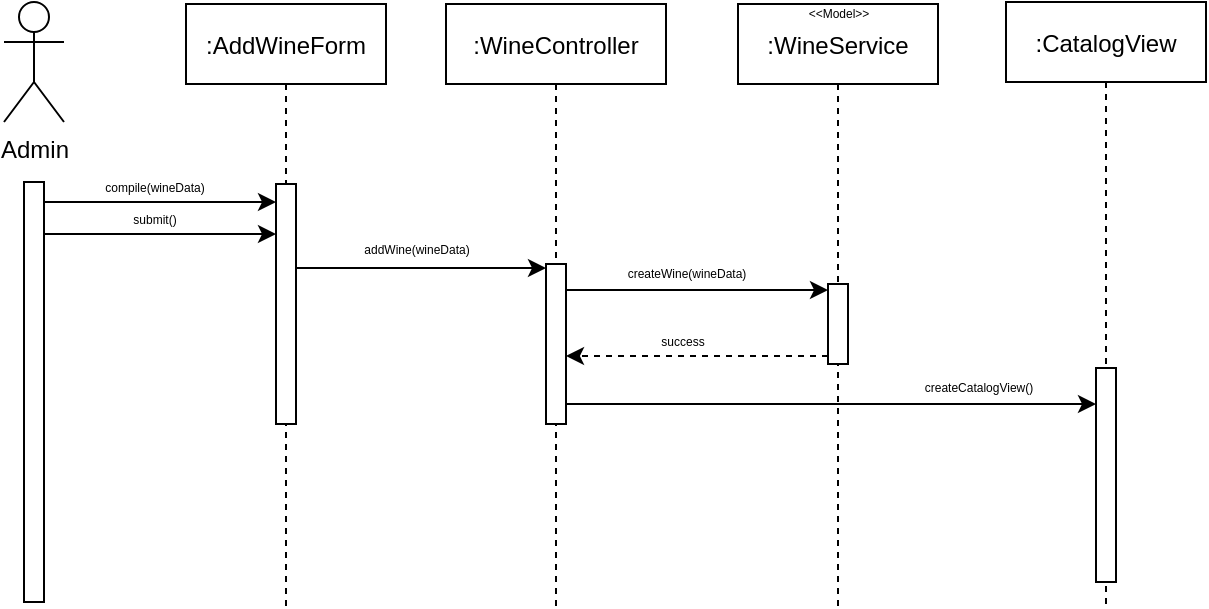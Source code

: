 <mxfile version="16.1.2" type="device" pages="3"><diagram id="PG9I8NiVGjPUl_3dMlGX" name="AddWine"><mxGraphModel dx="823" dy="529" grid="1" gridSize="10" guides="1" tooltips="1" connect="1" arrows="1" fold="1" page="1" pageScale="1" pageWidth="827" pageHeight="1169" math="0" shadow="0"><root><mxCell id="0"/><mxCell id="1" parent="0"/><mxCell id="yVxyKLwYpIVdGaTGdixk-1" value=":AddWineForm" style="shape=umlLifeline;perimeter=lifelinePerimeter;container=1;collapsible=0;recursiveResize=0;rounded=0;shadow=0;strokeWidth=1;" parent="1" vertex="1"><mxGeometry x="130" y="101" width="100" height="301" as="geometry"/></mxCell><mxCell id="yVxyKLwYpIVdGaTGdixk-2" value="" style="points=[];perimeter=orthogonalPerimeter;rounded=0;shadow=0;strokeWidth=1;" parent="yVxyKLwYpIVdGaTGdixk-1" vertex="1"><mxGeometry x="45" y="90" width="10" height="120" as="geometry"/></mxCell><mxCell id="yVxyKLwYpIVdGaTGdixk-4" value="Admin" style="shape=umlActor;verticalLabelPosition=bottom;verticalAlign=top;html=1;outlineConnect=0;" parent="1" vertex="1"><mxGeometry x="39" y="100" width="30" height="60" as="geometry"/></mxCell><mxCell id="yVxyKLwYpIVdGaTGdixk-5" style="edgeStyle=orthogonalEdgeStyle;rounded=0;orthogonalLoop=1;jettySize=auto;html=1;" parent="1" source="yVxyKLwYpIVdGaTGdixk-7" target="yVxyKLwYpIVdGaTGdixk-2" edge="1"><mxGeometry relative="1" as="geometry"><Array as="points"><mxPoint x="119" y="200"/><mxPoint x="119" y="200"/></Array></mxGeometry></mxCell><mxCell id="yVxyKLwYpIVdGaTGdixk-7" value="" style="points=[];perimeter=orthogonalPerimeter;rounded=0;shadow=0;strokeWidth=1;" parent="1" vertex="1"><mxGeometry x="49" y="190" width="10" height="210" as="geometry"/></mxCell><mxCell id="yVxyKLwYpIVdGaTGdixk-8" value=":WineController" style="shape=umlLifeline;perimeter=lifelinePerimeter;container=1;collapsible=0;recursiveResize=0;rounded=0;shadow=0;strokeWidth=1;" parent="1" vertex="1"><mxGeometry x="260" y="101" width="110" height="301" as="geometry"/></mxCell><mxCell id="yVxyKLwYpIVdGaTGdixk-9" value="" style="points=[];perimeter=orthogonalPerimeter;rounded=0;shadow=0;strokeWidth=1;" parent="yVxyKLwYpIVdGaTGdixk-8" vertex="1"><mxGeometry x="50" y="130" width="10" height="80" as="geometry"/></mxCell><mxCell id="yVxyKLwYpIVdGaTGdixk-12" value=":WineService" style="shape=umlLifeline;perimeter=lifelinePerimeter;container=1;collapsible=0;recursiveResize=0;rounded=0;shadow=0;strokeWidth=1;" parent="1" vertex="1"><mxGeometry x="406" y="101" width="100" height="301" as="geometry"/></mxCell><mxCell id="yVxyKLwYpIVdGaTGdixk-13" value="" style="points=[];perimeter=orthogonalPerimeter;rounded=0;shadow=0;strokeWidth=1;" parent="yVxyKLwYpIVdGaTGdixk-12" vertex="1"><mxGeometry x="45" y="140" width="10" height="40" as="geometry"/></mxCell><mxCell id="yVxyKLwYpIVdGaTGdixk-56" value="&amp;lt;&amp;lt;Model&amp;gt;&amp;gt;" style="text;html=1;align=center;verticalAlign=middle;resizable=0;points=[];autosize=1;strokeColor=none;fillColor=none;fontSize=6;" parent="yVxyKLwYpIVdGaTGdixk-12" vertex="1"><mxGeometry x="25" width="50" height="10" as="geometry"/></mxCell><mxCell id="yVxyKLwYpIVdGaTGdixk-16" style="edgeStyle=orthogonalEdgeStyle;rounded=0;orthogonalLoop=1;jettySize=auto;html=1;" parent="1" edge="1"><mxGeometry relative="1" as="geometry"><mxPoint x="310.0" y="233" as="targetPoint"/><Array as="points"><mxPoint x="310" y="233"/></Array><mxPoint x="185.0" y="233" as="sourcePoint"/></mxGeometry></mxCell><mxCell id="yVxyKLwYpIVdGaTGdixk-17" value="addWine(wineData)" style="text;html=1;align=center;verticalAlign=middle;resizable=0;points=[];autosize=1;strokeColor=none;fillColor=none;fontSize=6;" parent="1" vertex="1"><mxGeometry x="210" y="219" width="70" height="10" as="geometry"/></mxCell><mxCell id="yVxyKLwYpIVdGaTGdixk-18" value="compile(wineData)" style="text;html=1;align=center;verticalAlign=middle;resizable=0;points=[];autosize=1;strokeColor=none;fillColor=none;fontSize=6;" parent="1" vertex="1"><mxGeometry x="79" y="188" width="70" height="10" as="geometry"/></mxCell><mxCell id="yVxyKLwYpIVdGaTGdixk-19" value="createWine(wineData)" style="text;html=1;align=center;verticalAlign=middle;resizable=0;points=[];autosize=1;strokeColor=none;fillColor=none;fontSize=6;" parent="1" vertex="1"><mxGeometry x="345" y="231" width="70" height="10" as="geometry"/></mxCell><mxCell id="yVxyKLwYpIVdGaTGdixk-20" style="edgeStyle=orthogonalEdgeStyle;rounded=0;orthogonalLoop=1;jettySize=auto;html=1;" parent="1" target="yVxyKLwYpIVdGaTGdixk-13" edge="1"><mxGeometry relative="1" as="geometry"><mxPoint x="440.0" y="244" as="targetPoint"/><Array as="points"><mxPoint x="320" y="244"/></Array><mxPoint x="320.0" y="246.029" as="sourcePoint"/></mxGeometry></mxCell><mxCell id="yVxyKLwYpIVdGaTGdixk-21" style="edgeStyle=orthogonalEdgeStyle;rounded=0;orthogonalLoop=1;jettySize=auto;html=1;dashed=1;" parent="1" source="yVxyKLwYpIVdGaTGdixk-13" edge="1"><mxGeometry relative="1" as="geometry"><mxPoint x="440.0" y="277" as="sourcePoint"/><mxPoint x="320.0" y="277" as="targetPoint"/><Array as="points"><mxPoint x="422" y="277"/><mxPoint x="422" y="277"/></Array></mxGeometry></mxCell><mxCell id="yVxyKLwYpIVdGaTGdixk-22" value="success" style="text;html=1;align=center;verticalAlign=middle;resizable=0;points=[];autosize=1;strokeColor=none;fillColor=none;fontSize=6;" parent="1" vertex="1"><mxGeometry x="358" y="265" width="40" height="10" as="geometry"/></mxCell><mxCell id="yVxyKLwYpIVdGaTGdixk-23" value="submit()" style="text;html=1;align=center;verticalAlign=middle;resizable=0;points=[];autosize=1;strokeColor=none;fillColor=none;fontSize=6;" parent="1" vertex="1"><mxGeometry x="94" y="204.28" width="40" height="10" as="geometry"/></mxCell><mxCell id="yVxyKLwYpIVdGaTGdixk-24" style="edgeStyle=orthogonalEdgeStyle;rounded=0;orthogonalLoop=1;jettySize=auto;html=1;" parent="1" edge="1" target="yVxyKLwYpIVdGaTGdixk-2"><mxGeometry relative="1" as="geometry"><mxPoint x="59" y="216" as="sourcePoint"/><mxPoint x="170" y="216" as="targetPoint"/><Array as="points"><mxPoint x="150" y="216"/><mxPoint x="150" y="216"/></Array></mxGeometry></mxCell><mxCell id="yVxyKLwYpIVdGaTGdixk-39" value=":CatalogView" style="shape=umlLifeline;perimeter=lifelinePerimeter;container=1;collapsible=0;recursiveResize=0;rounded=0;shadow=0;strokeWidth=1;" parent="1" vertex="1"><mxGeometry x="540" y="100" width="100" height="301" as="geometry"/></mxCell><mxCell id="yVxyKLwYpIVdGaTGdixk-66" value="" style="points=[];perimeter=orthogonalPerimeter;rounded=0;shadow=0;strokeWidth=1;" parent="yVxyKLwYpIVdGaTGdixk-39" vertex="1"><mxGeometry x="45" y="183" width="10" height="107" as="geometry"/></mxCell><mxCell id="GpXBJSW_WyJhwMoQDK7C-1" style="edgeStyle=orthogonalEdgeStyle;rounded=0;orthogonalLoop=1;jettySize=auto;html=1;" edge="1" parent="1" source="yVxyKLwYpIVdGaTGdixk-9" target="yVxyKLwYpIVdGaTGdixk-66"><mxGeometry relative="1" as="geometry"><Array as="points"><mxPoint x="390" y="301"/><mxPoint x="390" y="301"/></Array></mxGeometry></mxCell><mxCell id="GpXBJSW_WyJhwMoQDK7C-2" value="createCatalogView()" style="text;html=1;align=center;verticalAlign=middle;resizable=0;points=[];autosize=1;strokeColor=none;fillColor=none;fontSize=6;" vertex="1" parent="1"><mxGeometry x="491" y="288" width="70" height="10" as="geometry"/></mxCell></root></mxGraphModel></diagram><diagram id="IvuoG0HMx9ZXcisPZhdw" name="UpdateWine"><mxGraphModel dx="701" dy="450" grid="1" gridSize="10" guides="1" tooltips="1" connect="1" arrows="1" fold="1" page="1" pageScale="1" pageWidth="827" pageHeight="1169" math="0" shadow="0"><root><mxCell id="jSZWkTU4lOhl37DjItd2-0"/><mxCell id="jSZWkTU4lOhl37DjItd2-1" parent="jSZWkTU4lOhl37DjItd2-0"/><mxCell id="jB_nCgjG_I9NDxGpspF4-0" value=":UpdateWineForm" style="shape=umlLifeline;perimeter=lifelinePerimeter;container=1;collapsible=0;recursiveResize=0;rounded=0;shadow=0;strokeWidth=1;" parent="jSZWkTU4lOhl37DjItd2-1" vertex="1"><mxGeometry x="110" y="99" width="100" height="301" as="geometry"/></mxCell><mxCell id="jB_nCgjG_I9NDxGpspF4-1" value="" style="points=[];perimeter=orthogonalPerimeter;rounded=0;shadow=0;strokeWidth=1;" parent="jB_nCgjG_I9NDxGpspF4-0" vertex="1"><mxGeometry x="45" y="90" width="10" height="110" as="geometry"/></mxCell><mxCell id="jB_nCgjG_I9NDxGpspF4-2" value="Admin" style="shape=umlActor;verticalLabelPosition=bottom;verticalAlign=top;html=1;outlineConnect=0;" parent="jSZWkTU4lOhl37DjItd2-1" vertex="1"><mxGeometry x="39" y="100" width="30" height="60" as="geometry"/></mxCell><mxCell id="jB_nCgjG_I9NDxGpspF4-3" style="edgeStyle=orthogonalEdgeStyle;rounded=0;orthogonalLoop=1;jettySize=auto;html=1;" parent="jSZWkTU4lOhl37DjItd2-1" source="jB_nCgjG_I9NDxGpspF4-4" target="jB_nCgjG_I9NDxGpspF4-1" edge="1"><mxGeometry relative="1" as="geometry"><Array as="points"><mxPoint x="119" y="200"/><mxPoint x="119" y="200"/></Array></mxGeometry></mxCell><mxCell id="jB_nCgjG_I9NDxGpspF4-4" value="" style="points=[];perimeter=orthogonalPerimeter;rounded=0;shadow=0;strokeWidth=1;" parent="jSZWkTU4lOhl37DjItd2-1" vertex="1"><mxGeometry x="49" y="190" width="10" height="210" as="geometry"/></mxCell><mxCell id="jB_nCgjG_I9NDxGpspF4-5" value=":WineController" style="shape=umlLifeline;perimeter=lifelinePerimeter;container=1;collapsible=0;recursiveResize=0;rounded=0;shadow=0;strokeWidth=1;" parent="jSZWkTU4lOhl37DjItd2-1" vertex="1"><mxGeometry x="240" y="99" width="110" height="301" as="geometry"/></mxCell><mxCell id="jB_nCgjG_I9NDxGpspF4-6" value="" style="points=[];perimeter=orthogonalPerimeter;rounded=0;shadow=0;strokeWidth=1;" parent="jB_nCgjG_I9NDxGpspF4-5" vertex="1"><mxGeometry x="50" y="120" width="10" height="100" as="geometry"/></mxCell><mxCell id="jB_nCgjG_I9NDxGpspF4-7" value=":WineService" style="shape=umlLifeline;perimeter=lifelinePerimeter;container=1;collapsible=0;recursiveResize=0;rounded=0;shadow=0;strokeWidth=1;" parent="jSZWkTU4lOhl37DjItd2-1" vertex="1"><mxGeometry x="378" y="99" width="100" height="301" as="geometry"/></mxCell><mxCell id="jB_nCgjG_I9NDxGpspF4-8" value="" style="points=[];perimeter=orthogonalPerimeter;rounded=0;shadow=0;strokeWidth=1;" parent="jB_nCgjG_I9NDxGpspF4-7" vertex="1"><mxGeometry x="45" y="140" width="10" height="40" as="geometry"/></mxCell><mxCell id="jB_nCgjG_I9NDxGpspF4-9" value="&amp;lt;&amp;lt;Model&amp;gt;&amp;gt;" style="text;html=1;align=center;verticalAlign=middle;resizable=0;points=[];autosize=1;strokeColor=none;fillColor=none;fontSize=6;" parent="jB_nCgjG_I9NDxGpspF4-7" vertex="1"><mxGeometry x="25" width="50" height="10" as="geometry"/></mxCell><mxCell id="jB_nCgjG_I9NDxGpspF4-10" style="edgeStyle=orthogonalEdgeStyle;rounded=0;orthogonalLoop=1;jettySize=auto;html=1;" parent="jSZWkTU4lOhl37DjItd2-1" edge="1"><mxGeometry relative="1" as="geometry"><mxPoint x="290.0" y="231" as="targetPoint"/><Array as="points"><mxPoint x="290" y="231"/></Array><mxPoint x="165.0" y="231" as="sourcePoint"/></mxGeometry></mxCell><mxCell id="jB_nCgjG_I9NDxGpspF4-11" value="updateWine(wineData)" style="text;html=1;align=center;verticalAlign=middle;resizable=0;points=[];autosize=1;strokeColor=none;fillColor=none;fontSize=6;" parent="jSZWkTU4lOhl37DjItd2-1" vertex="1"><mxGeometry x="185" y="217" width="80" height="10" as="geometry"/></mxCell><mxCell id="jB_nCgjG_I9NDxGpspF4-12" value="compile(wineData)" style="text;html=1;align=center;verticalAlign=middle;resizable=0;points=[];autosize=1;strokeColor=none;fillColor=none;fontSize=6;" parent="jSZWkTU4lOhl37DjItd2-1" vertex="1"><mxGeometry x="79" y="188" width="70" height="10" as="geometry"/></mxCell><mxCell id="jB_nCgjG_I9NDxGpspF4-13" value="updateWine(wineData)" style="text;html=1;align=center;verticalAlign=middle;resizable=0;points=[];autosize=1;strokeColor=none;fillColor=none;fontSize=6;" parent="jSZWkTU4lOhl37DjItd2-1" vertex="1"><mxGeometry x="320" y="229" width="80" height="10" as="geometry"/></mxCell><mxCell id="jB_nCgjG_I9NDxGpspF4-14" style="edgeStyle=orthogonalEdgeStyle;rounded=0;orthogonalLoop=1;jettySize=auto;html=1;" parent="jSZWkTU4lOhl37DjItd2-1" target="jB_nCgjG_I9NDxGpspF4-8" edge="1"><mxGeometry relative="1" as="geometry"><mxPoint x="420.0" y="242" as="targetPoint"/><Array as="points"><mxPoint x="300" y="242"/></Array><mxPoint x="300.0" y="244.029" as="sourcePoint"/></mxGeometry></mxCell><mxCell id="jB_nCgjG_I9NDxGpspF4-15" style="edgeStyle=orthogonalEdgeStyle;rounded=0;orthogonalLoop=1;jettySize=auto;html=1;dashed=1;" parent="jSZWkTU4lOhl37DjItd2-1" source="jB_nCgjG_I9NDxGpspF4-8" edge="1"><mxGeometry relative="1" as="geometry"><mxPoint x="420.0" y="275" as="sourcePoint"/><mxPoint x="300.0" y="275" as="targetPoint"/><Array as="points"><mxPoint x="402" y="275"/><mxPoint x="402" y="275"/></Array></mxGeometry></mxCell><mxCell id="jB_nCgjG_I9NDxGpspF4-16" value="success" style="text;html=1;align=center;verticalAlign=middle;resizable=0;points=[];autosize=1;strokeColor=none;fillColor=none;fontSize=6;" parent="jSZWkTU4lOhl37DjItd2-1" vertex="1"><mxGeometry x="338" y="263" width="40" height="10" as="geometry"/></mxCell><mxCell id="jB_nCgjG_I9NDxGpspF4-17" value="submit()" style="text;html=1;align=center;verticalAlign=middle;resizable=0;points=[];autosize=1;strokeColor=none;fillColor=none;fontSize=6;" parent="jSZWkTU4lOhl37DjItd2-1" vertex="1"><mxGeometry x="94" y="204.28" width="40" height="10" as="geometry"/></mxCell><mxCell id="jB_nCgjG_I9NDxGpspF4-18" style="edgeStyle=orthogonalEdgeStyle;rounded=0;orthogonalLoop=1;jettySize=auto;html=1;" parent="jSZWkTU4lOhl37DjItd2-1" edge="1"><mxGeometry relative="1" as="geometry"><mxPoint x="59" y="213" as="sourcePoint"/><mxPoint x="155.0" y="217.0" as="targetPoint"/><Array as="points"><mxPoint x="59" y="217"/></Array></mxGeometry></mxCell><mxCell id="jB_nCgjG_I9NDxGpspF4-21" value=":CatalogView" style="shape=umlLifeline;perimeter=lifelinePerimeter;container=1;collapsible=0;recursiveResize=0;rounded=0;shadow=0;strokeWidth=1;" parent="jSZWkTU4lOhl37DjItd2-1" vertex="1"><mxGeometry x="510" y="99" width="100" height="301" as="geometry"/></mxCell><mxCell id="jB_nCgjG_I9NDxGpspF4-22" value="" style="points=[];perimeter=orthogonalPerimeter;rounded=0;shadow=0;strokeWidth=1;" parent="jB_nCgjG_I9NDxGpspF4-21" vertex="1"><mxGeometry x="45" y="183" width="10" height="97" as="geometry"/></mxCell><mxCell id="X_lH5G2XxUGiV01JKmFz-0" style="edgeStyle=orthogonalEdgeStyle;rounded=0;orthogonalLoop=1;jettySize=auto;html=1;" edge="1" parent="jSZWkTU4lOhl37DjItd2-1" source="jB_nCgjG_I9NDxGpspF4-6" target="jB_nCgjG_I9NDxGpspF4-22"><mxGeometry relative="1" as="geometry"><Array as="points"><mxPoint x="360" y="300"/><mxPoint x="360" y="300"/></Array></mxGeometry></mxCell><mxCell id="X_lH5G2XxUGiV01JKmFz-1" value="createCatalogView()" style="text;html=1;align=center;verticalAlign=middle;resizable=0;points=[];autosize=1;strokeColor=none;fillColor=none;fontSize=6;" vertex="1" parent="jSZWkTU4lOhl37DjItd2-1"><mxGeometry x="463" y="288" width="70" height="10" as="geometry"/></mxCell></root></mxGraphModel></diagram><diagram id="YUyRfsUS4S2vZK_wE0R2" name="DeleteWine"><mxGraphModel dx="823" dy="529" grid="1" gridSize="10" guides="1" tooltips="1" connect="1" arrows="1" fold="1" page="1" pageScale="1" pageWidth="827" pageHeight="1169" math="0" shadow="0"><root><mxCell id="zOJNxRu4H_0J3crhvAen-0"/><mxCell id="zOJNxRu4H_0J3crhvAen-1" parent="zOJNxRu4H_0J3crhvAen-0"/><mxCell id="RpNhiHCgoe-OfBc6NJFz-0" value=":DeleteButton" style="shape=umlLifeline;perimeter=lifelinePerimeter;container=1;collapsible=0;recursiveResize=0;rounded=0;shadow=0;strokeWidth=1;" parent="zOJNxRu4H_0J3crhvAen-1" vertex="1"><mxGeometry x="100" y="99" width="100" height="301" as="geometry"/></mxCell><mxCell id="RpNhiHCgoe-OfBc6NJFz-1" value="" style="points=[];perimeter=orthogonalPerimeter;rounded=0;shadow=0;strokeWidth=1;" parent="RpNhiHCgoe-OfBc6NJFz-0" vertex="1"><mxGeometry x="45" y="100" width="10" height="100" as="geometry"/></mxCell><mxCell id="_3Uma6tTY27XlVixhGcw-0" value="click()" style="text;html=1;align=center;verticalAlign=middle;resizable=0;points=[];autosize=1;strokeColor=none;fillColor=none;fontSize=6;" vertex="1" parent="RpNhiHCgoe-OfBc6NJFz-0"><mxGeometry x="-10" y="108" width="30" height="10" as="geometry"/></mxCell><mxCell id="RpNhiHCgoe-OfBc6NJFz-2" value="Admin" style="shape=umlActor;verticalLabelPosition=bottom;verticalAlign=top;html=1;outlineConnect=0;" parent="zOJNxRu4H_0J3crhvAen-1" vertex="1"><mxGeometry x="39" y="100" width="30" height="60" as="geometry"/></mxCell><mxCell id="RpNhiHCgoe-OfBc6NJFz-4" value="" style="points=[];perimeter=orthogonalPerimeter;rounded=0;shadow=0;strokeWidth=1;" parent="zOJNxRu4H_0J3crhvAen-1" vertex="1"><mxGeometry x="49" y="190" width="10" height="210" as="geometry"/></mxCell><mxCell id="RpNhiHCgoe-OfBc6NJFz-5" value=":WineController" style="shape=umlLifeline;perimeter=lifelinePerimeter;container=1;collapsible=0;recursiveResize=0;rounded=0;shadow=0;strokeWidth=1;" parent="zOJNxRu4H_0J3crhvAen-1" vertex="1"><mxGeometry x="230" y="99" width="110" height="301" as="geometry"/></mxCell><mxCell id="RpNhiHCgoe-OfBc6NJFz-6" value="" style="points=[];perimeter=orthogonalPerimeter;rounded=0;shadow=0;strokeWidth=1;" parent="RpNhiHCgoe-OfBc6NJFz-5" vertex="1"><mxGeometry x="50" y="130" width="10" height="80" as="geometry"/></mxCell><mxCell id="RpNhiHCgoe-OfBc6NJFz-7" value=":WineService" style="shape=umlLifeline;perimeter=lifelinePerimeter;container=1;collapsible=0;recursiveResize=0;rounded=0;shadow=0;strokeWidth=1;" parent="zOJNxRu4H_0J3crhvAen-1" vertex="1"><mxGeometry x="376" y="99" width="100" height="301" as="geometry"/></mxCell><mxCell id="RpNhiHCgoe-OfBc6NJFz-8" value="" style="points=[];perimeter=orthogonalPerimeter;rounded=0;shadow=0;strokeWidth=1;" parent="RpNhiHCgoe-OfBc6NJFz-7" vertex="1"><mxGeometry x="45" y="140" width="10" height="40" as="geometry"/></mxCell><mxCell id="RpNhiHCgoe-OfBc6NJFz-9" value="&amp;lt;&amp;lt;Model&amp;gt;&amp;gt;" style="text;html=1;align=center;verticalAlign=middle;resizable=0;points=[];autosize=1;strokeColor=none;fillColor=none;fontSize=6;" parent="RpNhiHCgoe-OfBc6NJFz-7" vertex="1"><mxGeometry x="25" width="50" height="10" as="geometry"/></mxCell><mxCell id="RpNhiHCgoe-OfBc6NJFz-10" style="edgeStyle=orthogonalEdgeStyle;rounded=0;orthogonalLoop=1;jettySize=auto;html=1;" parent="zOJNxRu4H_0J3crhvAen-1" edge="1"><mxGeometry relative="1" as="geometry"><mxPoint x="280.0" y="231" as="targetPoint"/><Array as="points"><mxPoint x="280" y="231"/></Array><mxPoint x="155.0" y="231" as="sourcePoint"/></mxGeometry></mxCell><mxCell id="RpNhiHCgoe-OfBc6NJFz-11" value="deleteWine(wineId)" style="text;html=1;align=center;verticalAlign=middle;resizable=0;points=[];autosize=1;strokeColor=none;fillColor=none;fontSize=6;" parent="zOJNxRu4H_0J3crhvAen-1" vertex="1"><mxGeometry x="180" y="217" width="70" height="10" as="geometry"/></mxCell><mxCell id="RpNhiHCgoe-OfBc6NJFz-13" value="deleteWine(wineId)" style="text;html=1;align=center;verticalAlign=middle;resizable=0;points=[];autosize=1;strokeColor=none;fillColor=none;fontSize=6;" parent="zOJNxRu4H_0J3crhvAen-1" vertex="1"><mxGeometry x="315" y="229" width="70" height="10" as="geometry"/></mxCell><mxCell id="RpNhiHCgoe-OfBc6NJFz-14" style="edgeStyle=orthogonalEdgeStyle;rounded=0;orthogonalLoop=1;jettySize=auto;html=1;" parent="zOJNxRu4H_0J3crhvAen-1" target="RpNhiHCgoe-OfBc6NJFz-8" edge="1"><mxGeometry relative="1" as="geometry"><mxPoint x="410.0" y="242" as="targetPoint"/><Array as="points"><mxPoint x="290" y="242"/></Array><mxPoint x="290.0" y="244.029" as="sourcePoint"/></mxGeometry></mxCell><mxCell id="RpNhiHCgoe-OfBc6NJFz-15" style="edgeStyle=orthogonalEdgeStyle;rounded=0;orthogonalLoop=1;jettySize=auto;html=1;dashed=1;" parent="zOJNxRu4H_0J3crhvAen-1" source="RpNhiHCgoe-OfBc6NJFz-8" edge="1"><mxGeometry relative="1" as="geometry"><mxPoint x="410.0" y="275" as="sourcePoint"/><mxPoint x="290.0" y="275" as="targetPoint"/><Array as="points"><mxPoint x="392" y="275"/><mxPoint x="392" y="275"/></Array></mxGeometry></mxCell><mxCell id="RpNhiHCgoe-OfBc6NJFz-16" value="success" style="text;html=1;align=center;verticalAlign=middle;resizable=0;points=[];autosize=1;strokeColor=none;fillColor=none;fontSize=6;" parent="zOJNxRu4H_0J3crhvAen-1" vertex="1"><mxGeometry x="328" y="263" width="40" height="10" as="geometry"/></mxCell><mxCell id="RpNhiHCgoe-OfBc6NJFz-21" value=":CatalogView" style="shape=umlLifeline;perimeter=lifelinePerimeter;container=1;collapsible=0;recursiveResize=0;rounded=0;shadow=0;strokeWidth=1;" parent="zOJNxRu4H_0J3crhvAen-1" vertex="1"><mxGeometry x="510" y="99" width="100" height="301" as="geometry"/></mxCell><mxCell id="RpNhiHCgoe-OfBc6NJFz-22" value="" style="points=[];perimeter=orthogonalPerimeter;rounded=0;shadow=0;strokeWidth=1;" parent="RpNhiHCgoe-OfBc6NJFz-21" vertex="1"><mxGeometry x="45" y="183" width="10" height="107" as="geometry"/></mxCell><mxCell id="RpNhiHCgoe-OfBc6NJFz-18" style="edgeStyle=orthogonalEdgeStyle;rounded=0;orthogonalLoop=1;jettySize=auto;html=1;" parent="zOJNxRu4H_0J3crhvAen-1" edge="1" target="RpNhiHCgoe-OfBc6NJFz-1" source="RpNhiHCgoe-OfBc6NJFz-4"><mxGeometry relative="1" as="geometry"><mxPoint x="775" y="212.72" as="sourcePoint"/><mxPoint x="1028" y="212.72" as="targetPoint"/><Array as="points"><mxPoint x="80" y="219"/><mxPoint x="80" y="219"/></Array></mxGeometry></mxCell><mxCell id="_3Uma6tTY27XlVixhGcw-1" style="edgeStyle=orthogonalEdgeStyle;rounded=0;orthogonalLoop=1;jettySize=auto;html=1;" edge="1" parent="zOJNxRu4H_0J3crhvAen-1" source="RpNhiHCgoe-OfBc6NJFz-6" target="RpNhiHCgoe-OfBc6NJFz-22"><mxGeometry relative="1" as="geometry"><Array as="points"><mxPoint x="360" y="300"/><mxPoint x="360" y="300"/></Array></mxGeometry></mxCell><mxCell id="_3Uma6tTY27XlVixhGcw-2" value="createCatalogView()" style="text;html=1;align=center;verticalAlign=middle;resizable=0;points=[];autosize=1;strokeColor=none;fillColor=none;fontSize=6;" vertex="1" parent="zOJNxRu4H_0J3crhvAen-1"><mxGeometry x="461" y="290" width="70" height="10" as="geometry"/></mxCell></root></mxGraphModel></diagram></mxfile>
